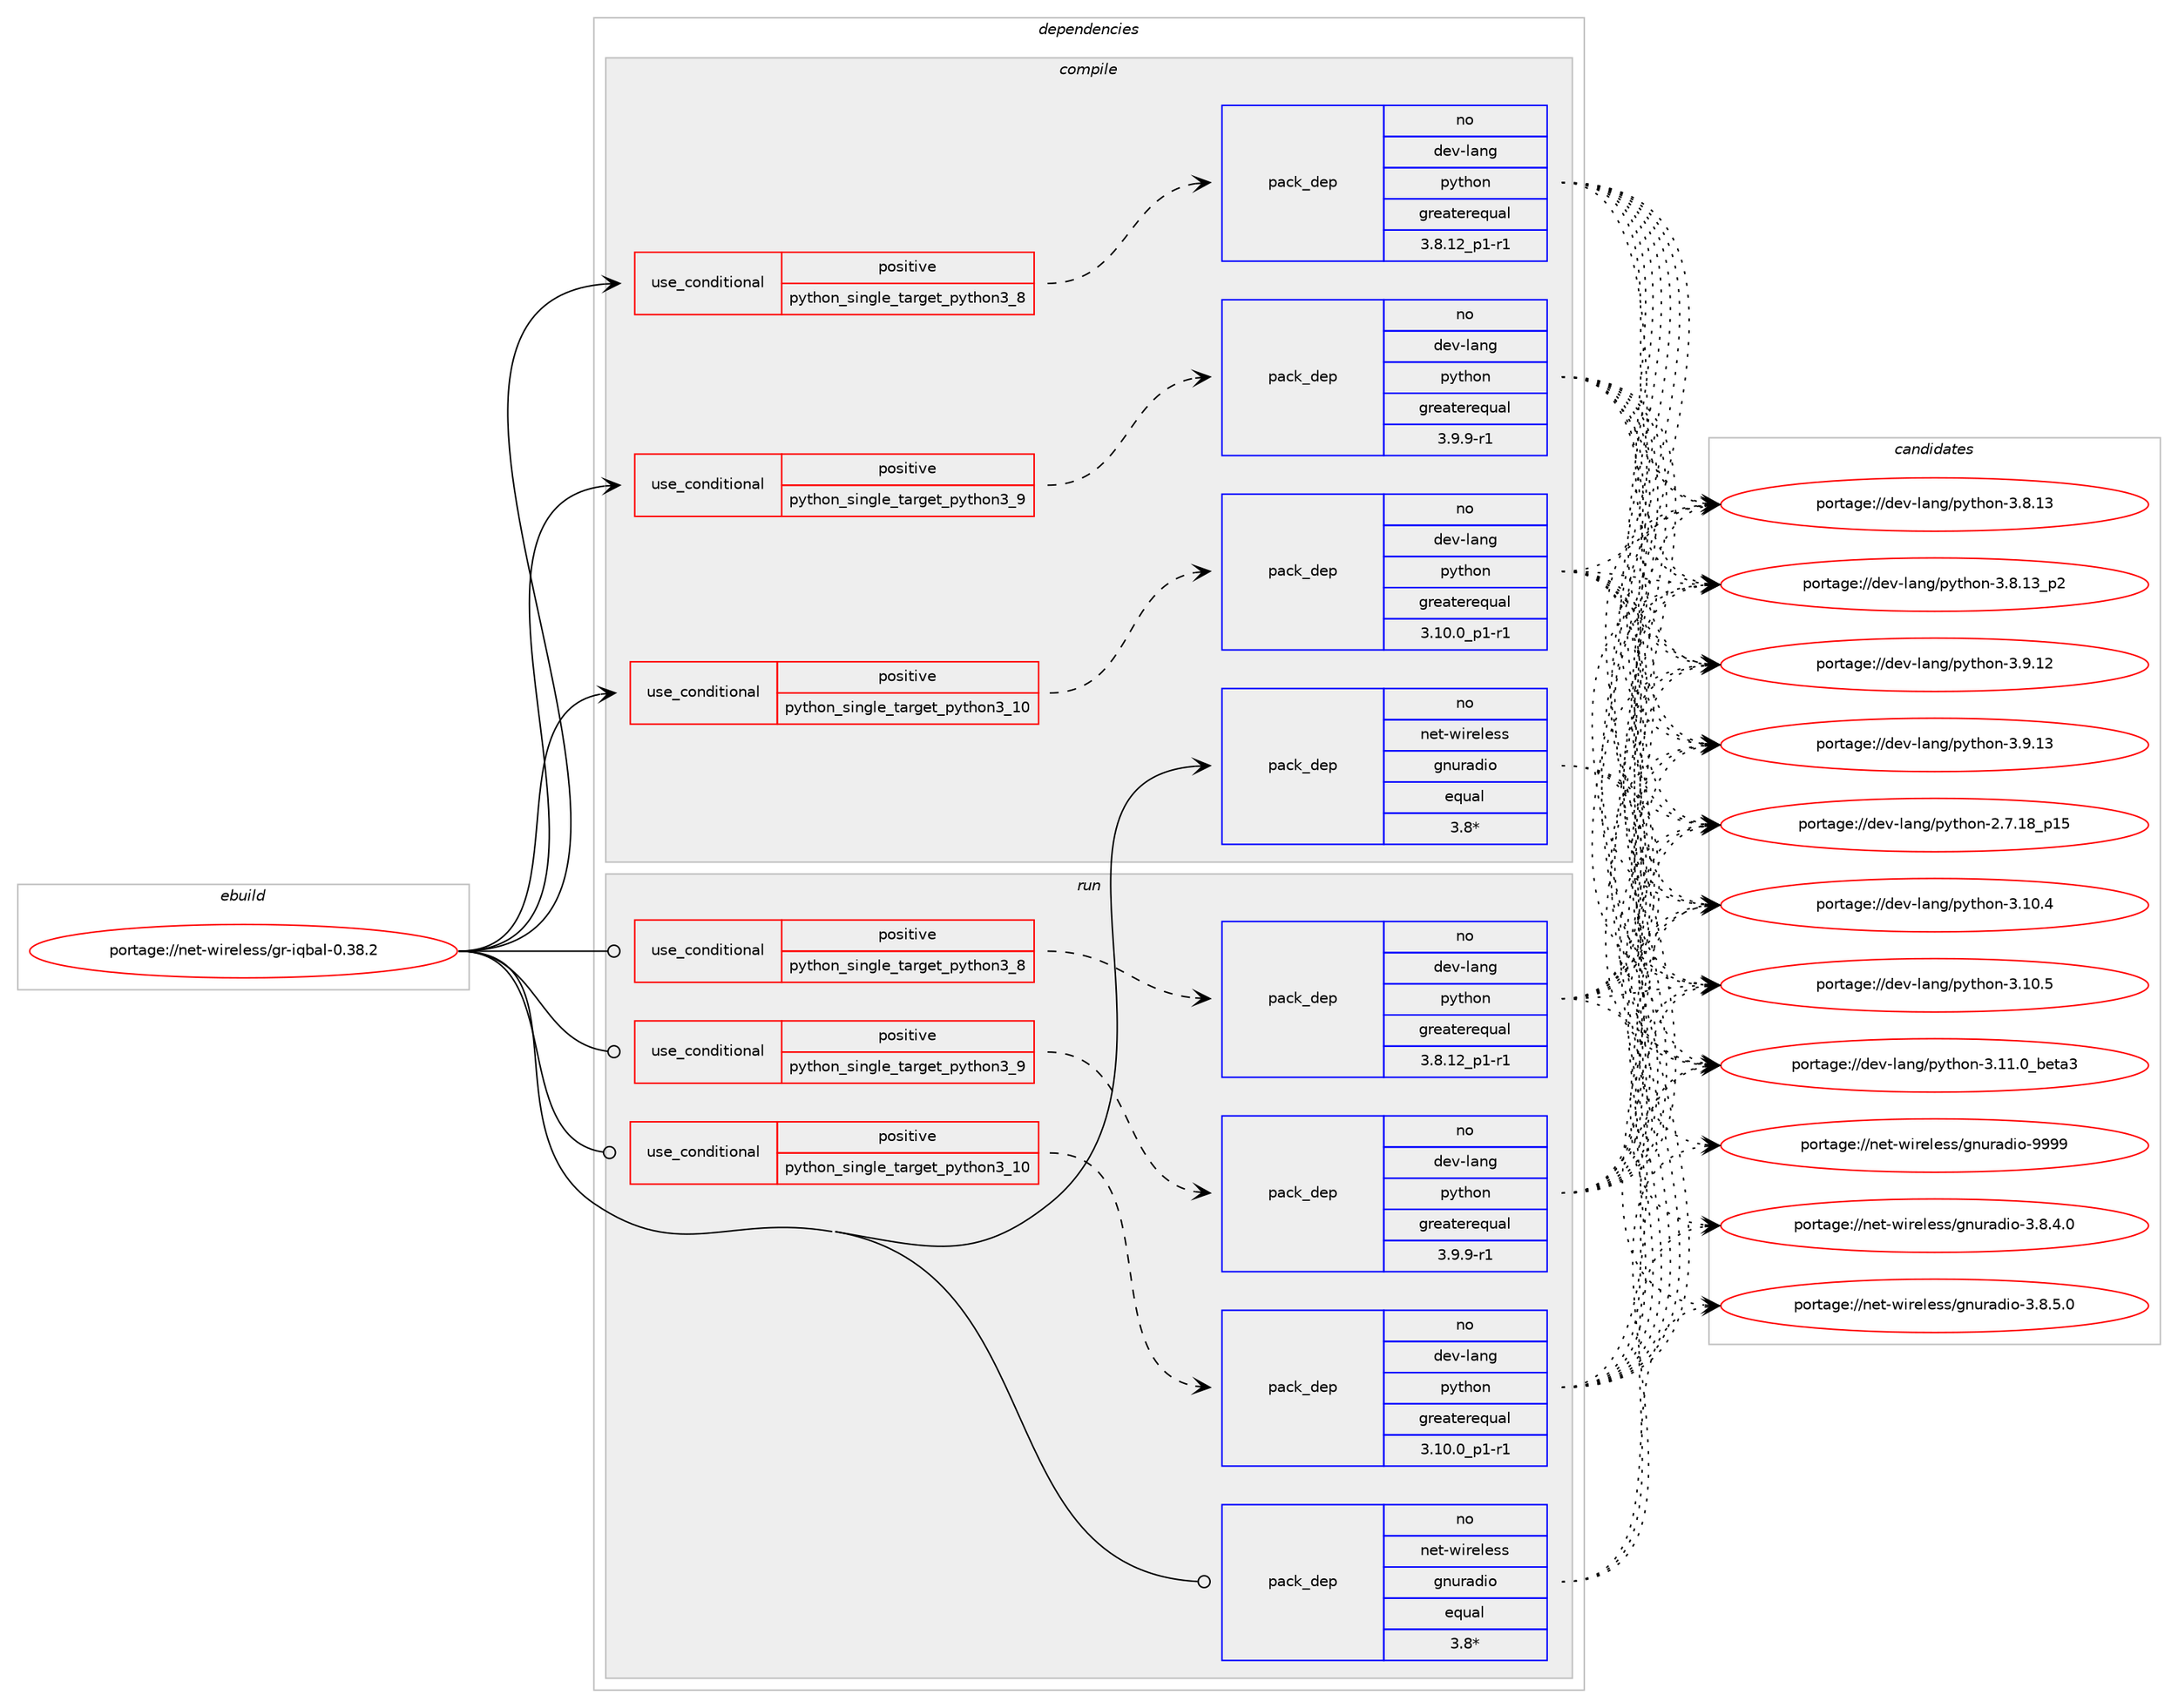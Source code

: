 digraph prolog {

# *************
# Graph options
# *************

newrank=true;
concentrate=true;
compound=true;
graph [rankdir=LR,fontname=Helvetica,fontsize=10,ranksep=1.5];#, ranksep=2.5, nodesep=0.2];
edge  [arrowhead=vee];
node  [fontname=Helvetica,fontsize=10];

# **********
# The ebuild
# **********

subgraph cluster_leftcol {
color=gray;
rank=same;
label=<<i>ebuild</i>>;
id [label="portage://net-wireless/gr-iqbal-0.38.2", color=red, width=4, href="../net-wireless/gr-iqbal-0.38.2.svg"];
}

# ****************
# The dependencies
# ****************

subgraph cluster_midcol {
color=gray;
label=<<i>dependencies</i>>;
subgraph cluster_compile {
fillcolor="#eeeeee";
style=filled;
label=<<i>compile</i>>;
subgraph cond2018 {
dependency2873 [label=<<TABLE BORDER="0" CELLBORDER="1" CELLSPACING="0" CELLPADDING="4"><TR><TD ROWSPAN="3" CELLPADDING="10">use_conditional</TD></TR><TR><TD>positive</TD></TR><TR><TD>python_single_target_python3_10</TD></TR></TABLE>>, shape=none, color=red];
subgraph pack837 {
dependency2874 [label=<<TABLE BORDER="0" CELLBORDER="1" CELLSPACING="0" CELLPADDING="4" WIDTH="220"><TR><TD ROWSPAN="6" CELLPADDING="30">pack_dep</TD></TR><TR><TD WIDTH="110">no</TD></TR><TR><TD>dev-lang</TD></TR><TR><TD>python</TD></TR><TR><TD>greaterequal</TD></TR><TR><TD>3.10.0_p1-r1</TD></TR></TABLE>>, shape=none, color=blue];
}
dependency2873:e -> dependency2874:w [weight=20,style="dashed",arrowhead="vee"];
}
id:e -> dependency2873:w [weight=20,style="solid",arrowhead="vee"];
subgraph cond2019 {
dependency2875 [label=<<TABLE BORDER="0" CELLBORDER="1" CELLSPACING="0" CELLPADDING="4"><TR><TD ROWSPAN="3" CELLPADDING="10">use_conditional</TD></TR><TR><TD>positive</TD></TR><TR><TD>python_single_target_python3_8</TD></TR></TABLE>>, shape=none, color=red];
subgraph pack838 {
dependency2876 [label=<<TABLE BORDER="0" CELLBORDER="1" CELLSPACING="0" CELLPADDING="4" WIDTH="220"><TR><TD ROWSPAN="6" CELLPADDING="30">pack_dep</TD></TR><TR><TD WIDTH="110">no</TD></TR><TR><TD>dev-lang</TD></TR><TR><TD>python</TD></TR><TR><TD>greaterequal</TD></TR><TR><TD>3.8.12_p1-r1</TD></TR></TABLE>>, shape=none, color=blue];
}
dependency2875:e -> dependency2876:w [weight=20,style="dashed",arrowhead="vee"];
}
id:e -> dependency2875:w [weight=20,style="solid",arrowhead="vee"];
subgraph cond2020 {
dependency2877 [label=<<TABLE BORDER="0" CELLBORDER="1" CELLSPACING="0" CELLPADDING="4"><TR><TD ROWSPAN="3" CELLPADDING="10">use_conditional</TD></TR><TR><TD>positive</TD></TR><TR><TD>python_single_target_python3_9</TD></TR></TABLE>>, shape=none, color=red];
subgraph pack839 {
dependency2878 [label=<<TABLE BORDER="0" CELLBORDER="1" CELLSPACING="0" CELLPADDING="4" WIDTH="220"><TR><TD ROWSPAN="6" CELLPADDING="30">pack_dep</TD></TR><TR><TD WIDTH="110">no</TD></TR><TR><TD>dev-lang</TD></TR><TR><TD>python</TD></TR><TR><TD>greaterequal</TD></TR><TR><TD>3.9.9-r1</TD></TR></TABLE>>, shape=none, color=blue];
}
dependency2877:e -> dependency2878:w [weight=20,style="dashed",arrowhead="vee"];
}
id:e -> dependency2877:w [weight=20,style="solid",arrowhead="vee"];
# *** BEGIN UNKNOWN DEPENDENCY TYPE (TODO) ***
# id -> package_dependency(portage://net-wireless/gr-iqbal-0.38.2,install,no,dev-libs,boost,none,[,,],any_same_slot,[])
# *** END UNKNOWN DEPENDENCY TYPE (TODO) ***

# *** BEGIN UNKNOWN DEPENDENCY TYPE (TODO) ***
# id -> package_dependency(portage://net-wireless/gr-iqbal-0.38.2,install,no,net-libs,libosmo-dsp,none,[,,],any_same_slot,[])
# *** END UNKNOWN DEPENDENCY TYPE (TODO) ***

subgraph pack840 {
dependency2879 [label=<<TABLE BORDER="0" CELLBORDER="1" CELLSPACING="0" CELLPADDING="4" WIDTH="220"><TR><TD ROWSPAN="6" CELLPADDING="30">pack_dep</TD></TR><TR><TD WIDTH="110">no</TD></TR><TR><TD>net-wireless</TD></TR><TR><TD>gnuradio</TD></TR><TR><TD>equal</TD></TR><TR><TD>3.8*</TD></TR></TABLE>>, shape=none, color=blue];
}
id:e -> dependency2879:w [weight=20,style="solid",arrowhead="vee"];
}
subgraph cluster_compileandrun {
fillcolor="#eeeeee";
style=filled;
label=<<i>compile and run</i>>;
}
subgraph cluster_run {
fillcolor="#eeeeee";
style=filled;
label=<<i>run</i>>;
subgraph cond2021 {
dependency2880 [label=<<TABLE BORDER="0" CELLBORDER="1" CELLSPACING="0" CELLPADDING="4"><TR><TD ROWSPAN="3" CELLPADDING="10">use_conditional</TD></TR><TR><TD>positive</TD></TR><TR><TD>python_single_target_python3_10</TD></TR></TABLE>>, shape=none, color=red];
subgraph pack841 {
dependency2881 [label=<<TABLE BORDER="0" CELLBORDER="1" CELLSPACING="0" CELLPADDING="4" WIDTH="220"><TR><TD ROWSPAN="6" CELLPADDING="30">pack_dep</TD></TR><TR><TD WIDTH="110">no</TD></TR><TR><TD>dev-lang</TD></TR><TR><TD>python</TD></TR><TR><TD>greaterequal</TD></TR><TR><TD>3.10.0_p1-r1</TD></TR></TABLE>>, shape=none, color=blue];
}
dependency2880:e -> dependency2881:w [weight=20,style="dashed",arrowhead="vee"];
}
id:e -> dependency2880:w [weight=20,style="solid",arrowhead="odot"];
subgraph cond2022 {
dependency2882 [label=<<TABLE BORDER="0" CELLBORDER="1" CELLSPACING="0" CELLPADDING="4"><TR><TD ROWSPAN="3" CELLPADDING="10">use_conditional</TD></TR><TR><TD>positive</TD></TR><TR><TD>python_single_target_python3_8</TD></TR></TABLE>>, shape=none, color=red];
subgraph pack842 {
dependency2883 [label=<<TABLE BORDER="0" CELLBORDER="1" CELLSPACING="0" CELLPADDING="4" WIDTH="220"><TR><TD ROWSPAN="6" CELLPADDING="30">pack_dep</TD></TR><TR><TD WIDTH="110">no</TD></TR><TR><TD>dev-lang</TD></TR><TR><TD>python</TD></TR><TR><TD>greaterequal</TD></TR><TR><TD>3.8.12_p1-r1</TD></TR></TABLE>>, shape=none, color=blue];
}
dependency2882:e -> dependency2883:w [weight=20,style="dashed",arrowhead="vee"];
}
id:e -> dependency2882:w [weight=20,style="solid",arrowhead="odot"];
subgraph cond2023 {
dependency2884 [label=<<TABLE BORDER="0" CELLBORDER="1" CELLSPACING="0" CELLPADDING="4"><TR><TD ROWSPAN="3" CELLPADDING="10">use_conditional</TD></TR><TR><TD>positive</TD></TR><TR><TD>python_single_target_python3_9</TD></TR></TABLE>>, shape=none, color=red];
subgraph pack843 {
dependency2885 [label=<<TABLE BORDER="0" CELLBORDER="1" CELLSPACING="0" CELLPADDING="4" WIDTH="220"><TR><TD ROWSPAN="6" CELLPADDING="30">pack_dep</TD></TR><TR><TD WIDTH="110">no</TD></TR><TR><TD>dev-lang</TD></TR><TR><TD>python</TD></TR><TR><TD>greaterequal</TD></TR><TR><TD>3.9.9-r1</TD></TR></TABLE>>, shape=none, color=blue];
}
dependency2884:e -> dependency2885:w [weight=20,style="dashed",arrowhead="vee"];
}
id:e -> dependency2884:w [weight=20,style="solid",arrowhead="odot"];
# *** BEGIN UNKNOWN DEPENDENCY TYPE (TODO) ***
# id -> package_dependency(portage://net-wireless/gr-iqbal-0.38.2,run,no,dev-libs,boost,none,[,,],any_same_slot,[])
# *** END UNKNOWN DEPENDENCY TYPE (TODO) ***

# *** BEGIN UNKNOWN DEPENDENCY TYPE (TODO) ***
# id -> package_dependency(portage://net-wireless/gr-iqbal-0.38.2,run,no,net-libs,libosmo-dsp,none,[,,],any_same_slot,[])
# *** END UNKNOWN DEPENDENCY TYPE (TODO) ***

subgraph pack844 {
dependency2886 [label=<<TABLE BORDER="0" CELLBORDER="1" CELLSPACING="0" CELLPADDING="4" WIDTH="220"><TR><TD ROWSPAN="6" CELLPADDING="30">pack_dep</TD></TR><TR><TD WIDTH="110">no</TD></TR><TR><TD>net-wireless</TD></TR><TR><TD>gnuradio</TD></TR><TR><TD>equal</TD></TR><TR><TD>3.8*</TD></TR></TABLE>>, shape=none, color=blue];
}
id:e -> dependency2886:w [weight=20,style="solid",arrowhead="odot"];
}
}

# **************
# The candidates
# **************

subgraph cluster_choices {
rank=same;
color=gray;
label=<<i>candidates</i>>;

subgraph choice837 {
color=black;
nodesep=1;
choice10010111845108971101034711212111610411111045504655464956951124953 [label="portage://dev-lang/python-2.7.18_p15", color=red, width=4,href="../dev-lang/python-2.7.18_p15.svg"];
choice10010111845108971101034711212111610411111045514649484652 [label="portage://dev-lang/python-3.10.4", color=red, width=4,href="../dev-lang/python-3.10.4.svg"];
choice10010111845108971101034711212111610411111045514649484653 [label="portage://dev-lang/python-3.10.5", color=red, width=4,href="../dev-lang/python-3.10.5.svg"];
choice1001011184510897110103471121211161041111104551464949464895981011169751 [label="portage://dev-lang/python-3.11.0_beta3", color=red, width=4,href="../dev-lang/python-3.11.0_beta3.svg"];
choice10010111845108971101034711212111610411111045514656464951 [label="portage://dev-lang/python-3.8.13", color=red, width=4,href="../dev-lang/python-3.8.13.svg"];
choice100101118451089711010347112121116104111110455146564649519511250 [label="portage://dev-lang/python-3.8.13_p2", color=red, width=4,href="../dev-lang/python-3.8.13_p2.svg"];
choice10010111845108971101034711212111610411111045514657464950 [label="portage://dev-lang/python-3.9.12", color=red, width=4,href="../dev-lang/python-3.9.12.svg"];
choice10010111845108971101034711212111610411111045514657464951 [label="portage://dev-lang/python-3.9.13", color=red, width=4,href="../dev-lang/python-3.9.13.svg"];
dependency2874:e -> choice10010111845108971101034711212111610411111045504655464956951124953:w [style=dotted,weight="100"];
dependency2874:e -> choice10010111845108971101034711212111610411111045514649484652:w [style=dotted,weight="100"];
dependency2874:e -> choice10010111845108971101034711212111610411111045514649484653:w [style=dotted,weight="100"];
dependency2874:e -> choice1001011184510897110103471121211161041111104551464949464895981011169751:w [style=dotted,weight="100"];
dependency2874:e -> choice10010111845108971101034711212111610411111045514656464951:w [style=dotted,weight="100"];
dependency2874:e -> choice100101118451089711010347112121116104111110455146564649519511250:w [style=dotted,weight="100"];
dependency2874:e -> choice10010111845108971101034711212111610411111045514657464950:w [style=dotted,weight="100"];
dependency2874:e -> choice10010111845108971101034711212111610411111045514657464951:w [style=dotted,weight="100"];
}
subgraph choice838 {
color=black;
nodesep=1;
choice10010111845108971101034711212111610411111045504655464956951124953 [label="portage://dev-lang/python-2.7.18_p15", color=red, width=4,href="../dev-lang/python-2.7.18_p15.svg"];
choice10010111845108971101034711212111610411111045514649484652 [label="portage://dev-lang/python-3.10.4", color=red, width=4,href="../dev-lang/python-3.10.4.svg"];
choice10010111845108971101034711212111610411111045514649484653 [label="portage://dev-lang/python-3.10.5", color=red, width=4,href="../dev-lang/python-3.10.5.svg"];
choice1001011184510897110103471121211161041111104551464949464895981011169751 [label="portage://dev-lang/python-3.11.0_beta3", color=red, width=4,href="../dev-lang/python-3.11.0_beta3.svg"];
choice10010111845108971101034711212111610411111045514656464951 [label="portage://dev-lang/python-3.8.13", color=red, width=4,href="../dev-lang/python-3.8.13.svg"];
choice100101118451089711010347112121116104111110455146564649519511250 [label="portage://dev-lang/python-3.8.13_p2", color=red, width=4,href="../dev-lang/python-3.8.13_p2.svg"];
choice10010111845108971101034711212111610411111045514657464950 [label="portage://dev-lang/python-3.9.12", color=red, width=4,href="../dev-lang/python-3.9.12.svg"];
choice10010111845108971101034711212111610411111045514657464951 [label="portage://dev-lang/python-3.9.13", color=red, width=4,href="../dev-lang/python-3.9.13.svg"];
dependency2876:e -> choice10010111845108971101034711212111610411111045504655464956951124953:w [style=dotted,weight="100"];
dependency2876:e -> choice10010111845108971101034711212111610411111045514649484652:w [style=dotted,weight="100"];
dependency2876:e -> choice10010111845108971101034711212111610411111045514649484653:w [style=dotted,weight="100"];
dependency2876:e -> choice1001011184510897110103471121211161041111104551464949464895981011169751:w [style=dotted,weight="100"];
dependency2876:e -> choice10010111845108971101034711212111610411111045514656464951:w [style=dotted,weight="100"];
dependency2876:e -> choice100101118451089711010347112121116104111110455146564649519511250:w [style=dotted,weight="100"];
dependency2876:e -> choice10010111845108971101034711212111610411111045514657464950:w [style=dotted,weight="100"];
dependency2876:e -> choice10010111845108971101034711212111610411111045514657464951:w [style=dotted,weight="100"];
}
subgraph choice839 {
color=black;
nodesep=1;
choice10010111845108971101034711212111610411111045504655464956951124953 [label="portage://dev-lang/python-2.7.18_p15", color=red, width=4,href="../dev-lang/python-2.7.18_p15.svg"];
choice10010111845108971101034711212111610411111045514649484652 [label="portage://dev-lang/python-3.10.4", color=red, width=4,href="../dev-lang/python-3.10.4.svg"];
choice10010111845108971101034711212111610411111045514649484653 [label="portage://dev-lang/python-3.10.5", color=red, width=4,href="../dev-lang/python-3.10.5.svg"];
choice1001011184510897110103471121211161041111104551464949464895981011169751 [label="portage://dev-lang/python-3.11.0_beta3", color=red, width=4,href="../dev-lang/python-3.11.0_beta3.svg"];
choice10010111845108971101034711212111610411111045514656464951 [label="portage://dev-lang/python-3.8.13", color=red, width=4,href="../dev-lang/python-3.8.13.svg"];
choice100101118451089711010347112121116104111110455146564649519511250 [label="portage://dev-lang/python-3.8.13_p2", color=red, width=4,href="../dev-lang/python-3.8.13_p2.svg"];
choice10010111845108971101034711212111610411111045514657464950 [label="portage://dev-lang/python-3.9.12", color=red, width=4,href="../dev-lang/python-3.9.12.svg"];
choice10010111845108971101034711212111610411111045514657464951 [label="portage://dev-lang/python-3.9.13", color=red, width=4,href="../dev-lang/python-3.9.13.svg"];
dependency2878:e -> choice10010111845108971101034711212111610411111045504655464956951124953:w [style=dotted,weight="100"];
dependency2878:e -> choice10010111845108971101034711212111610411111045514649484652:w [style=dotted,weight="100"];
dependency2878:e -> choice10010111845108971101034711212111610411111045514649484653:w [style=dotted,weight="100"];
dependency2878:e -> choice1001011184510897110103471121211161041111104551464949464895981011169751:w [style=dotted,weight="100"];
dependency2878:e -> choice10010111845108971101034711212111610411111045514656464951:w [style=dotted,weight="100"];
dependency2878:e -> choice100101118451089711010347112121116104111110455146564649519511250:w [style=dotted,weight="100"];
dependency2878:e -> choice10010111845108971101034711212111610411111045514657464950:w [style=dotted,weight="100"];
dependency2878:e -> choice10010111845108971101034711212111610411111045514657464951:w [style=dotted,weight="100"];
}
subgraph choice840 {
color=black;
nodesep=1;
choice1101011164511910511410110810111511547103110117114971001051114551465646524648 [label="portage://net-wireless/gnuradio-3.8.4.0", color=red, width=4,href="../net-wireless/gnuradio-3.8.4.0.svg"];
choice1101011164511910511410110810111511547103110117114971001051114551465646534648 [label="portage://net-wireless/gnuradio-3.8.5.0", color=red, width=4,href="../net-wireless/gnuradio-3.8.5.0.svg"];
choice1101011164511910511410110810111511547103110117114971001051114557575757 [label="portage://net-wireless/gnuradio-9999", color=red, width=4,href="../net-wireless/gnuradio-9999.svg"];
dependency2879:e -> choice1101011164511910511410110810111511547103110117114971001051114551465646524648:w [style=dotted,weight="100"];
dependency2879:e -> choice1101011164511910511410110810111511547103110117114971001051114551465646534648:w [style=dotted,weight="100"];
dependency2879:e -> choice1101011164511910511410110810111511547103110117114971001051114557575757:w [style=dotted,weight="100"];
}
subgraph choice841 {
color=black;
nodesep=1;
choice10010111845108971101034711212111610411111045504655464956951124953 [label="portage://dev-lang/python-2.7.18_p15", color=red, width=4,href="../dev-lang/python-2.7.18_p15.svg"];
choice10010111845108971101034711212111610411111045514649484652 [label="portage://dev-lang/python-3.10.4", color=red, width=4,href="../dev-lang/python-3.10.4.svg"];
choice10010111845108971101034711212111610411111045514649484653 [label="portage://dev-lang/python-3.10.5", color=red, width=4,href="../dev-lang/python-3.10.5.svg"];
choice1001011184510897110103471121211161041111104551464949464895981011169751 [label="portage://dev-lang/python-3.11.0_beta3", color=red, width=4,href="../dev-lang/python-3.11.0_beta3.svg"];
choice10010111845108971101034711212111610411111045514656464951 [label="portage://dev-lang/python-3.8.13", color=red, width=4,href="../dev-lang/python-3.8.13.svg"];
choice100101118451089711010347112121116104111110455146564649519511250 [label="portage://dev-lang/python-3.8.13_p2", color=red, width=4,href="../dev-lang/python-3.8.13_p2.svg"];
choice10010111845108971101034711212111610411111045514657464950 [label="portage://dev-lang/python-3.9.12", color=red, width=4,href="../dev-lang/python-3.9.12.svg"];
choice10010111845108971101034711212111610411111045514657464951 [label="portage://dev-lang/python-3.9.13", color=red, width=4,href="../dev-lang/python-3.9.13.svg"];
dependency2881:e -> choice10010111845108971101034711212111610411111045504655464956951124953:w [style=dotted,weight="100"];
dependency2881:e -> choice10010111845108971101034711212111610411111045514649484652:w [style=dotted,weight="100"];
dependency2881:e -> choice10010111845108971101034711212111610411111045514649484653:w [style=dotted,weight="100"];
dependency2881:e -> choice1001011184510897110103471121211161041111104551464949464895981011169751:w [style=dotted,weight="100"];
dependency2881:e -> choice10010111845108971101034711212111610411111045514656464951:w [style=dotted,weight="100"];
dependency2881:e -> choice100101118451089711010347112121116104111110455146564649519511250:w [style=dotted,weight="100"];
dependency2881:e -> choice10010111845108971101034711212111610411111045514657464950:w [style=dotted,weight="100"];
dependency2881:e -> choice10010111845108971101034711212111610411111045514657464951:w [style=dotted,weight="100"];
}
subgraph choice842 {
color=black;
nodesep=1;
choice10010111845108971101034711212111610411111045504655464956951124953 [label="portage://dev-lang/python-2.7.18_p15", color=red, width=4,href="../dev-lang/python-2.7.18_p15.svg"];
choice10010111845108971101034711212111610411111045514649484652 [label="portage://dev-lang/python-3.10.4", color=red, width=4,href="../dev-lang/python-3.10.4.svg"];
choice10010111845108971101034711212111610411111045514649484653 [label="portage://dev-lang/python-3.10.5", color=red, width=4,href="../dev-lang/python-3.10.5.svg"];
choice1001011184510897110103471121211161041111104551464949464895981011169751 [label="portage://dev-lang/python-3.11.0_beta3", color=red, width=4,href="../dev-lang/python-3.11.0_beta3.svg"];
choice10010111845108971101034711212111610411111045514656464951 [label="portage://dev-lang/python-3.8.13", color=red, width=4,href="../dev-lang/python-3.8.13.svg"];
choice100101118451089711010347112121116104111110455146564649519511250 [label="portage://dev-lang/python-3.8.13_p2", color=red, width=4,href="../dev-lang/python-3.8.13_p2.svg"];
choice10010111845108971101034711212111610411111045514657464950 [label="portage://dev-lang/python-3.9.12", color=red, width=4,href="../dev-lang/python-3.9.12.svg"];
choice10010111845108971101034711212111610411111045514657464951 [label="portage://dev-lang/python-3.9.13", color=red, width=4,href="../dev-lang/python-3.9.13.svg"];
dependency2883:e -> choice10010111845108971101034711212111610411111045504655464956951124953:w [style=dotted,weight="100"];
dependency2883:e -> choice10010111845108971101034711212111610411111045514649484652:w [style=dotted,weight="100"];
dependency2883:e -> choice10010111845108971101034711212111610411111045514649484653:w [style=dotted,weight="100"];
dependency2883:e -> choice1001011184510897110103471121211161041111104551464949464895981011169751:w [style=dotted,weight="100"];
dependency2883:e -> choice10010111845108971101034711212111610411111045514656464951:w [style=dotted,weight="100"];
dependency2883:e -> choice100101118451089711010347112121116104111110455146564649519511250:w [style=dotted,weight="100"];
dependency2883:e -> choice10010111845108971101034711212111610411111045514657464950:w [style=dotted,weight="100"];
dependency2883:e -> choice10010111845108971101034711212111610411111045514657464951:w [style=dotted,weight="100"];
}
subgraph choice843 {
color=black;
nodesep=1;
choice10010111845108971101034711212111610411111045504655464956951124953 [label="portage://dev-lang/python-2.7.18_p15", color=red, width=4,href="../dev-lang/python-2.7.18_p15.svg"];
choice10010111845108971101034711212111610411111045514649484652 [label="portage://dev-lang/python-3.10.4", color=red, width=4,href="../dev-lang/python-3.10.4.svg"];
choice10010111845108971101034711212111610411111045514649484653 [label="portage://dev-lang/python-3.10.5", color=red, width=4,href="../dev-lang/python-3.10.5.svg"];
choice1001011184510897110103471121211161041111104551464949464895981011169751 [label="portage://dev-lang/python-3.11.0_beta3", color=red, width=4,href="../dev-lang/python-3.11.0_beta3.svg"];
choice10010111845108971101034711212111610411111045514656464951 [label="portage://dev-lang/python-3.8.13", color=red, width=4,href="../dev-lang/python-3.8.13.svg"];
choice100101118451089711010347112121116104111110455146564649519511250 [label="portage://dev-lang/python-3.8.13_p2", color=red, width=4,href="../dev-lang/python-3.8.13_p2.svg"];
choice10010111845108971101034711212111610411111045514657464950 [label="portage://dev-lang/python-3.9.12", color=red, width=4,href="../dev-lang/python-3.9.12.svg"];
choice10010111845108971101034711212111610411111045514657464951 [label="portage://dev-lang/python-3.9.13", color=red, width=4,href="../dev-lang/python-3.9.13.svg"];
dependency2885:e -> choice10010111845108971101034711212111610411111045504655464956951124953:w [style=dotted,weight="100"];
dependency2885:e -> choice10010111845108971101034711212111610411111045514649484652:w [style=dotted,weight="100"];
dependency2885:e -> choice10010111845108971101034711212111610411111045514649484653:w [style=dotted,weight="100"];
dependency2885:e -> choice1001011184510897110103471121211161041111104551464949464895981011169751:w [style=dotted,weight="100"];
dependency2885:e -> choice10010111845108971101034711212111610411111045514656464951:w [style=dotted,weight="100"];
dependency2885:e -> choice100101118451089711010347112121116104111110455146564649519511250:w [style=dotted,weight="100"];
dependency2885:e -> choice10010111845108971101034711212111610411111045514657464950:w [style=dotted,weight="100"];
dependency2885:e -> choice10010111845108971101034711212111610411111045514657464951:w [style=dotted,weight="100"];
}
subgraph choice844 {
color=black;
nodesep=1;
choice1101011164511910511410110810111511547103110117114971001051114551465646524648 [label="portage://net-wireless/gnuradio-3.8.4.0", color=red, width=4,href="../net-wireless/gnuradio-3.8.4.0.svg"];
choice1101011164511910511410110810111511547103110117114971001051114551465646534648 [label="portage://net-wireless/gnuradio-3.8.5.0", color=red, width=4,href="../net-wireless/gnuradio-3.8.5.0.svg"];
choice1101011164511910511410110810111511547103110117114971001051114557575757 [label="portage://net-wireless/gnuradio-9999", color=red, width=4,href="../net-wireless/gnuradio-9999.svg"];
dependency2886:e -> choice1101011164511910511410110810111511547103110117114971001051114551465646524648:w [style=dotted,weight="100"];
dependency2886:e -> choice1101011164511910511410110810111511547103110117114971001051114551465646534648:w [style=dotted,weight="100"];
dependency2886:e -> choice1101011164511910511410110810111511547103110117114971001051114557575757:w [style=dotted,weight="100"];
}
}

}
